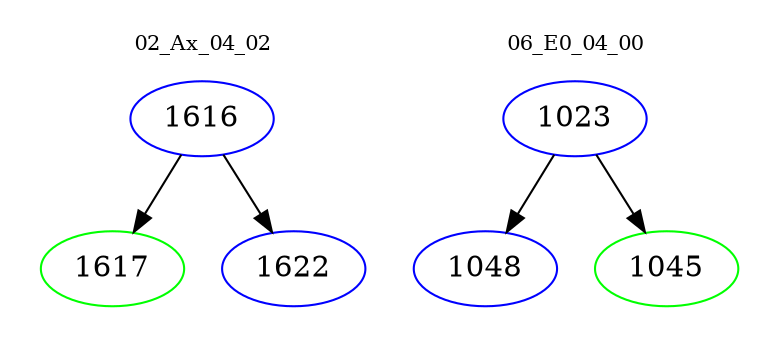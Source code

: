 digraph{
subgraph cluster_0 {
color = white
label = "02_Ax_04_02";
fontsize=10;
T0_1616 [label="1616", color="blue"]
T0_1616 -> T0_1617 [color="black"]
T0_1617 [label="1617", color="green"]
T0_1616 -> T0_1622 [color="black"]
T0_1622 [label="1622", color="blue"]
}
subgraph cluster_1 {
color = white
label = "06_E0_04_00";
fontsize=10;
T1_1023 [label="1023", color="blue"]
T1_1023 -> T1_1048 [color="black"]
T1_1048 [label="1048", color="blue"]
T1_1023 -> T1_1045 [color="black"]
T1_1045 [label="1045", color="green"]
}
}
